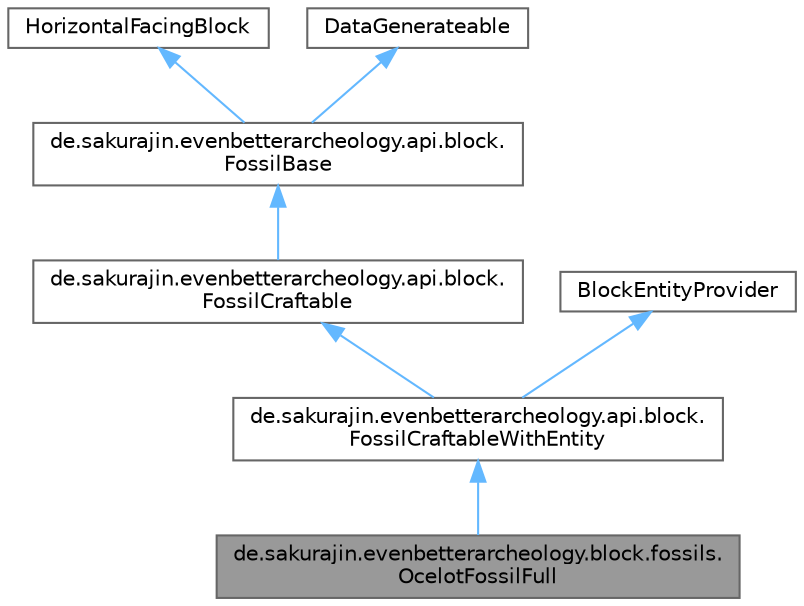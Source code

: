 digraph "de.sakurajin.evenbetterarcheology.block.fossils.OcelotFossilFull"
{
 // LATEX_PDF_SIZE
  bgcolor="transparent";
  edge [fontname=Helvetica,fontsize=10,labelfontname=Helvetica,labelfontsize=10];
  node [fontname=Helvetica,fontsize=10,shape=box,height=0.2,width=0.4];
  Node1 [label="de.sakurajin.evenbetterarcheology.block.fossils.\lOcelotFossilFull",height=0.2,width=0.4,color="gray40", fillcolor="grey60", style="filled", fontcolor="black",tooltip=" "];
  Node2 -> Node1 [dir="back",color="steelblue1",style="solid"];
  Node2 [label="de.sakurajin.evenbetterarcheology.api.block.\lFossilCraftableWithEntity",height=0.2,width=0.4,color="gray40", fillcolor="white", style="filled",URL="$classde_1_1sakurajin_1_1evenbetterarcheology_1_1api_1_1block_1_1FossilCraftableWithEntity.html",tooltip=" "];
  Node3 -> Node2 [dir="back",color="steelblue1",style="solid"];
  Node3 [label="de.sakurajin.evenbetterarcheology.api.block.\lFossilCraftable",height=0.2,width=0.4,color="gray40", fillcolor="white", style="filled",URL="$classde_1_1sakurajin_1_1evenbetterarcheology_1_1api_1_1block_1_1FossilCraftable.html",tooltip=" "];
  Node4 -> Node3 [dir="back",color="steelblue1",style="solid"];
  Node4 [label="de.sakurajin.evenbetterarcheology.api.block.\lFossilBase",height=0.2,width=0.4,color="gray40", fillcolor="white", style="filled",URL="$classde_1_1sakurajin_1_1evenbetterarcheology_1_1api_1_1block_1_1FossilBase.html",tooltip=" "];
  Node5 -> Node4 [dir="back",color="steelblue1",style="solid"];
  Node5 [label="HorizontalFacingBlock",height=0.2,width=0.4,color="gray40", fillcolor="white", style="filled",tooltip=" "];
  Node6 -> Node4 [dir="back",color="steelblue1",style="solid"];
  Node6 [label="DataGenerateable",height=0.2,width=0.4,color="gray40", fillcolor="white", style="filled",tooltip=" "];
  Node7 -> Node2 [dir="back",color="steelblue1",style="solid"];
  Node7 [label="BlockEntityProvider",height=0.2,width=0.4,color="gray40", fillcolor="white", style="filled",tooltip=" "];
}
